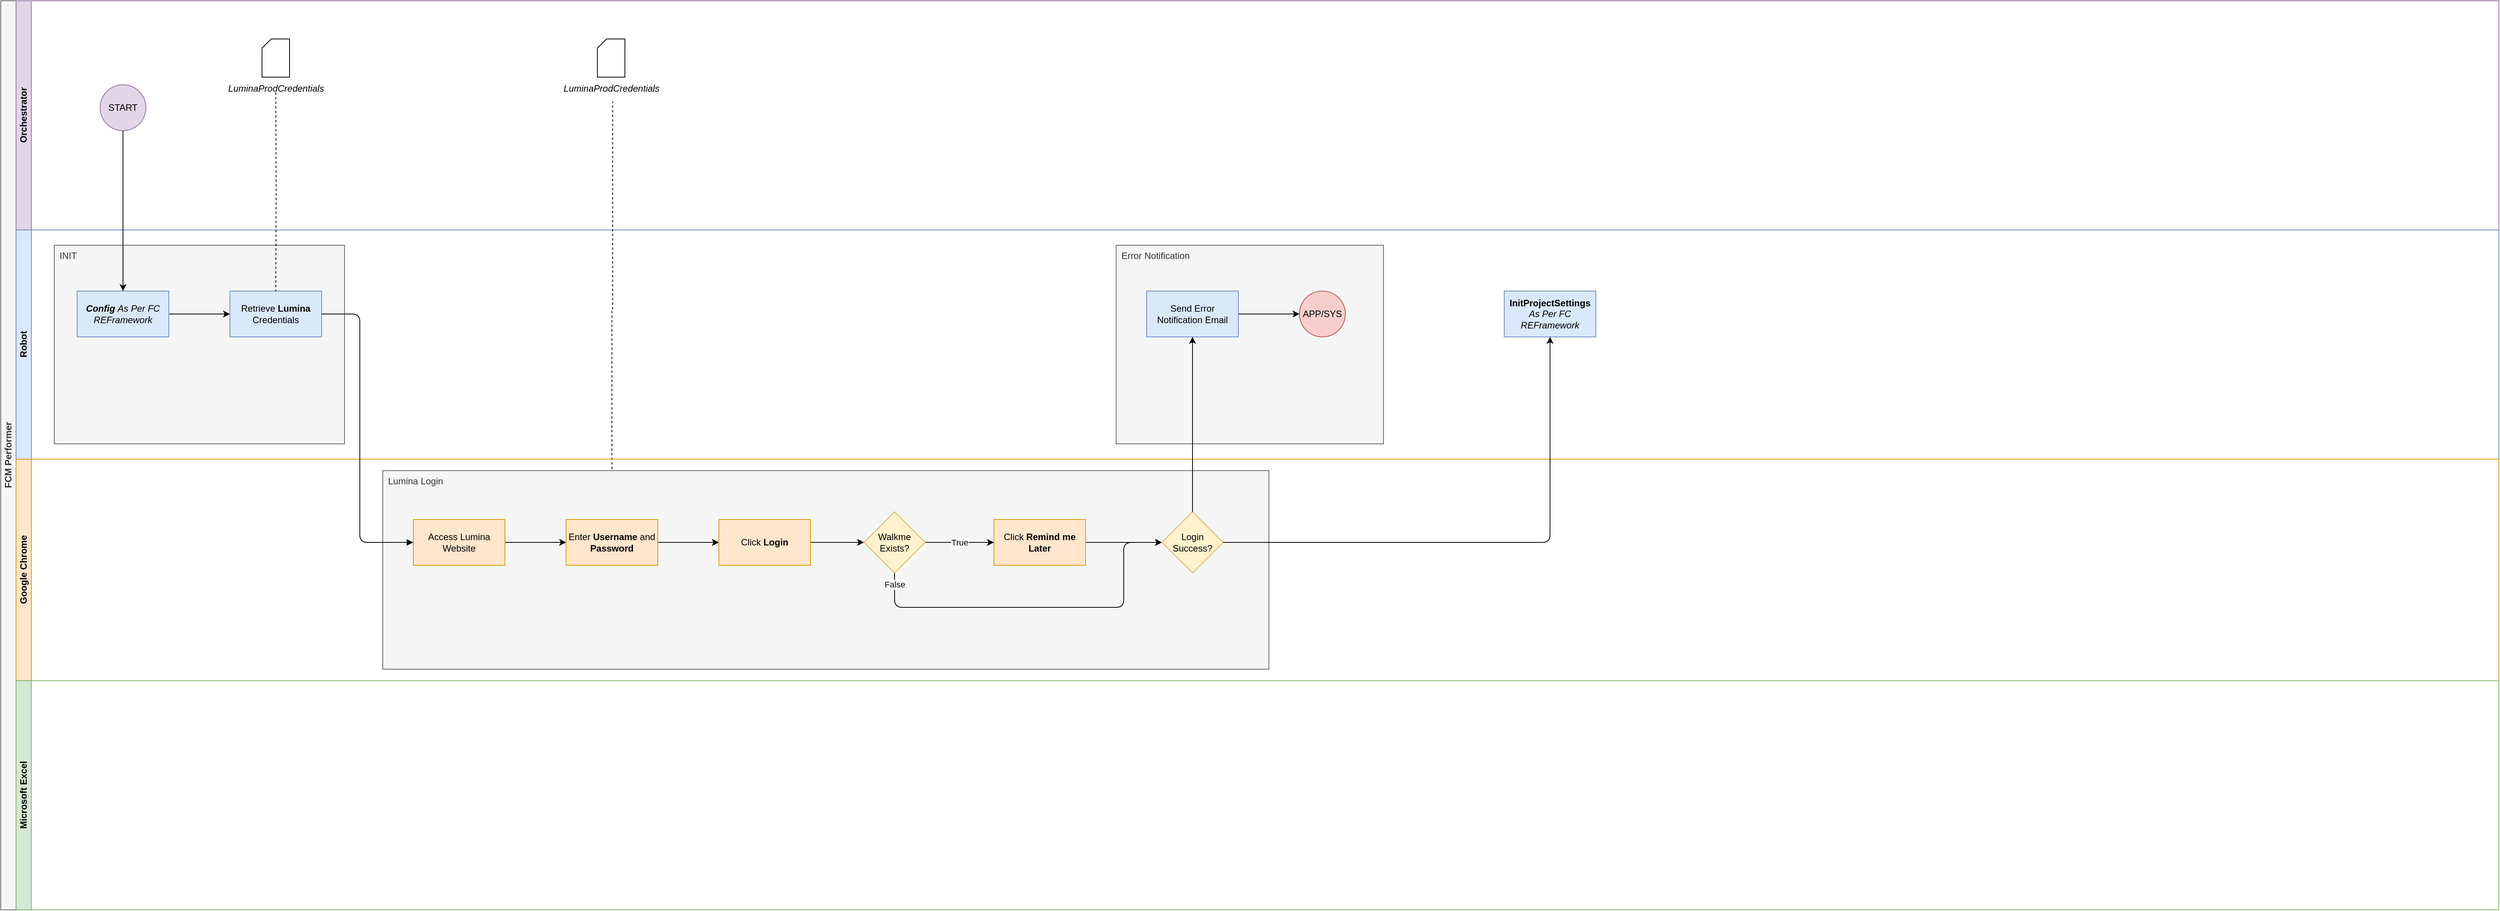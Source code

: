 <mxfile version="20.3.6" type="github" pages="3">
  <diagram id="prtHgNgQTEPvFCAcTncT" name="REFramework">
    <mxGraphModel dx="1422" dy="833" grid="1" gridSize="10" guides="1" tooltips="1" connect="1" arrows="1" fold="1" page="1" pageScale="1" pageWidth="827" pageHeight="1169" math="0" shadow="0">
      <root>
        <mxCell id="0" />
        <mxCell id="1" parent="0" />
        <mxCell id="dNxyNK7c78bLwvsdeMH5-19" value="FCM Performer" style="swimlane;html=1;childLayout=stackLayout;resizeParent=1;resizeParentMax=0;horizontal=0;startSize=20;horizontalStack=0;fillColor=#f5f5f5;strokeColor=#666666;fontColor=#333333;" parent="1" vertex="1">
          <mxGeometry x="40" y="40" width="3270" height="1190" as="geometry" />
        </mxCell>
        <mxCell id="dNxyNK7c78bLwvsdeMH5-20" value="Orchestrator" style="swimlane;html=1;startSize=20;horizontal=0;fillColor=#e1d5e7;strokeColor=#9673a6;" parent="dNxyNK7c78bLwvsdeMH5-19" vertex="1">
          <mxGeometry x="20" width="3250" height="300" as="geometry" />
        </mxCell>
        <mxCell id="2dX01dUIb2N1G-1F3EJ_-1" value="START" style="ellipse;whiteSpace=wrap;html=1;aspect=fixed;fillColor=#e1d5e7;strokeColor=#9673a6;" parent="dNxyNK7c78bLwvsdeMH5-20" vertex="1">
          <mxGeometry x="110" y="110" width="60" height="60" as="geometry" />
        </mxCell>
        <mxCell id="xDEP64Z66nsaZwxjFvu3-4" value="" style="shape=card;whiteSpace=wrap;html=1;size=12;" parent="dNxyNK7c78bLwvsdeMH5-20" vertex="1">
          <mxGeometry x="322" y="50" width="36" height="50" as="geometry" />
        </mxCell>
        <mxCell id="xDEP64Z66nsaZwxjFvu3-5" value="&lt;i&gt;LuminaProdCredentials&lt;/i&gt;" style="text;html=1;align=center;verticalAlign=middle;resizable=0;points=[];autosize=1;strokeColor=none;fillColor=none;" parent="dNxyNK7c78bLwvsdeMH5-20" vertex="1">
          <mxGeometry x="265" y="100" width="150" height="30" as="geometry" />
        </mxCell>
        <mxCell id="ORB9IlNma3MDr7hnHhmv-3" value="" style="shape=card;whiteSpace=wrap;html=1;size=12;" vertex="1" parent="dNxyNK7c78bLwvsdeMH5-20">
          <mxGeometry x="761" y="50" width="36" height="50" as="geometry" />
        </mxCell>
        <mxCell id="ORB9IlNma3MDr7hnHhmv-4" value="&lt;i&gt;LuminaProdCredentials&lt;/i&gt;" style="text;html=1;align=center;verticalAlign=middle;resizable=0;points=[];autosize=1;strokeColor=none;fillColor=none;" vertex="1" parent="dNxyNK7c78bLwvsdeMH5-20">
          <mxGeometry x="704" y="100" width="150" height="30" as="geometry" />
        </mxCell>
        <mxCell id="2dX01dUIb2N1G-1F3EJ_-10" value="Robot" style="swimlane;html=1;startSize=20;horizontal=0;fillColor=#dae8fc;strokeColor=#6c8ebf;" parent="dNxyNK7c78bLwvsdeMH5-19" vertex="1">
          <mxGeometry x="20" y="300" width="3250" height="300" as="geometry" />
        </mxCell>
        <mxCell id="ORB9IlNma3MDr7hnHhmv-28" value="Error Notification" style="rounded=0;whiteSpace=wrap;html=1;fillColor=#f5f5f5;fontColor=#333333;strokeColor=#666666;align=left;verticalAlign=top;labelPosition=center;verticalLabelPosition=middle;spacingLeft=5;" vertex="1" parent="2dX01dUIb2N1G-1F3EJ_-10">
          <mxGeometry x="1440" y="20" width="350" height="260" as="geometry" />
        </mxCell>
        <mxCell id="2dX01dUIb2N1G-1F3EJ_-6" value="INIT" style="rounded=0;whiteSpace=wrap;html=1;fillColor=#f5f5f5;fontColor=#333333;strokeColor=#666666;align=left;verticalAlign=top;labelPosition=center;verticalLabelPosition=middle;spacingLeft=5;" parent="2dX01dUIb2N1G-1F3EJ_-10" vertex="1">
          <mxGeometry x="50" y="20" width="380" height="260" as="geometry" />
        </mxCell>
        <mxCell id="xDEP64Z66nsaZwxjFvu3-2" value="" style="edgeStyle=orthogonalEdgeStyle;rounded=0;orthogonalLoop=1;jettySize=auto;html=1;" parent="2dX01dUIb2N1G-1F3EJ_-10" source="2dX01dUIb2N1G-1F3EJ_-4" target="xDEP64Z66nsaZwxjFvu3-1" edge="1">
          <mxGeometry relative="1" as="geometry" />
        </mxCell>
        <mxCell id="2dX01dUIb2N1G-1F3EJ_-4" value="&lt;i&gt;&lt;b&gt;Config&lt;/b&gt;&amp;nbsp;As Per FC REFramework&lt;/i&gt;" style="whiteSpace=wrap;html=1;fillColor=#dae8fc;strokeColor=#6c8ebf;" parent="2dX01dUIb2N1G-1F3EJ_-10" vertex="1">
          <mxGeometry x="80" y="80" width="120" height="60" as="geometry" />
        </mxCell>
        <mxCell id="xDEP64Z66nsaZwxjFvu3-1" value="Retrieve &lt;b&gt;Lumina &lt;/b&gt;Credentials" style="whiteSpace=wrap;html=1;fillColor=#dae8fc;strokeColor=#6c8ebf;" parent="2dX01dUIb2N1G-1F3EJ_-10" vertex="1">
          <mxGeometry x="280" y="80" width="120" height="60" as="geometry" />
        </mxCell>
        <mxCell id="ORB9IlNma3MDr7hnHhmv-27" value="" style="edgeStyle=orthogonalEdgeStyle;rounded=1;orthogonalLoop=1;jettySize=auto;html=1;endArrow=classic;endFill=1;" edge="1" parent="2dX01dUIb2N1G-1F3EJ_-10" source="ORB9IlNma3MDr7hnHhmv-22" target="ORB9IlNma3MDr7hnHhmv-26">
          <mxGeometry relative="1" as="geometry" />
        </mxCell>
        <mxCell id="ORB9IlNma3MDr7hnHhmv-22" value="Send Error Notification Email" style="whiteSpace=wrap;html=1;fillColor=#dae8fc;strokeColor=#6c8ebf;" vertex="1" parent="2dX01dUIb2N1G-1F3EJ_-10">
          <mxGeometry x="1480" y="80" width="120" height="60" as="geometry" />
        </mxCell>
        <mxCell id="ORB9IlNma3MDr7hnHhmv-26" value="APP/SYS" style="ellipse;whiteSpace=wrap;html=1;fillColor=#f8cecc;strokeColor=#b85450;" vertex="1" parent="2dX01dUIb2N1G-1F3EJ_-10">
          <mxGeometry x="1680" y="80" width="60" height="60" as="geometry" />
        </mxCell>
        <mxCell id="ORB9IlNma3MDr7hnHhmv-24" value="&lt;b&gt;InitProjectSettings&lt;/b&gt;&lt;br&gt;&lt;i&gt;As Per FC REFramework&lt;/i&gt;" style="whiteSpace=wrap;html=1;fillColor=#dae8fc;strokeColor=#6c8ebf;" vertex="1" parent="2dX01dUIb2N1G-1F3EJ_-10">
          <mxGeometry x="1948" y="80" width="120" height="60" as="geometry" />
        </mxCell>
        <mxCell id="ORB9IlNma3MDr7hnHhmv-6" style="edgeStyle=orthogonalEdgeStyle;rounded=0;orthogonalLoop=1;jettySize=auto;html=1;exitX=0.5;exitY=0;exitDx=0;exitDy=0;entryX=0.513;entryY=1.067;entryDx=0;entryDy=0;entryPerimeter=0;dashed=1;endArrow=none;endFill=0;" edge="1" parent="dNxyNK7c78bLwvsdeMH5-19" source="ORB9IlNma3MDr7hnHhmv-1" target="ORB9IlNma3MDr7hnHhmv-4">
          <mxGeometry relative="1" as="geometry" />
        </mxCell>
        <mxCell id="dNxyNK7c78bLwvsdeMH5-21" value="Google Chrome" style="swimlane;html=1;startSize=20;horizontal=0;fillColor=#ffe6cc;strokeColor=#d79b00;" parent="dNxyNK7c78bLwvsdeMH5-19" vertex="1">
          <mxGeometry x="20" y="600" width="3250" height="290" as="geometry">
            <mxRectangle x="20" y="300" width="1430" height="30" as="alternateBounds" />
          </mxGeometry>
        </mxCell>
        <mxCell id="ORB9IlNma3MDr7hnHhmv-15" value="Lumina Login" style="rounded=0;whiteSpace=wrap;html=1;fillColor=#f5f5f5;fontColor=#333333;strokeColor=#666666;align=left;verticalAlign=top;labelPosition=center;verticalLabelPosition=middle;spacingLeft=5;" vertex="1" parent="dNxyNK7c78bLwvsdeMH5-21">
          <mxGeometry x="480" y="15" width="1160" height="260" as="geometry" />
        </mxCell>
        <mxCell id="ORB9IlNma3MDr7hnHhmv-2" value="" style="edgeStyle=orthogonalEdgeStyle;rounded=0;orthogonalLoop=1;jettySize=auto;html=1;" edge="1" parent="dNxyNK7c78bLwvsdeMH5-21" source="xDEP64Z66nsaZwxjFvu3-7" target="ORB9IlNma3MDr7hnHhmv-1">
          <mxGeometry relative="1" as="geometry" />
        </mxCell>
        <mxCell id="xDEP64Z66nsaZwxjFvu3-7" value="Access Lumina Website" style="whiteSpace=wrap;html=1;fillColor=#ffe6cc;strokeColor=#d79b00;" parent="dNxyNK7c78bLwvsdeMH5-21" vertex="1">
          <mxGeometry x="520" y="79" width="120" height="60" as="geometry" />
        </mxCell>
        <mxCell id="ORB9IlNma3MDr7hnHhmv-8" value="" style="edgeStyle=orthogonalEdgeStyle;rounded=0;orthogonalLoop=1;jettySize=auto;html=1;endArrow=classic;endFill=1;" edge="1" parent="dNxyNK7c78bLwvsdeMH5-21" source="ORB9IlNma3MDr7hnHhmv-1" target="ORB9IlNma3MDr7hnHhmv-7">
          <mxGeometry relative="1" as="geometry" />
        </mxCell>
        <mxCell id="ORB9IlNma3MDr7hnHhmv-1" value="Enter &lt;b&gt;Username&lt;/b&gt;&amp;nbsp;and &lt;b&gt;Password&lt;/b&gt;" style="whiteSpace=wrap;html=1;fillColor=#ffe6cc;strokeColor=#d79b00;" vertex="1" parent="dNxyNK7c78bLwvsdeMH5-21">
          <mxGeometry x="720" y="79" width="120" height="60" as="geometry" />
        </mxCell>
        <mxCell id="ORB9IlNma3MDr7hnHhmv-10" value="" style="edgeStyle=orthogonalEdgeStyle;rounded=0;orthogonalLoop=1;jettySize=auto;html=1;endArrow=classic;endFill=1;" edge="1" parent="dNxyNK7c78bLwvsdeMH5-21" source="ORB9IlNma3MDr7hnHhmv-7" target="ORB9IlNma3MDr7hnHhmv-9">
          <mxGeometry relative="1" as="geometry" />
        </mxCell>
        <mxCell id="ORB9IlNma3MDr7hnHhmv-7" value="Click &lt;b&gt;Login&lt;/b&gt;" style="whiteSpace=wrap;html=1;fillColor=#ffe6cc;strokeColor=#d79b00;" vertex="1" parent="dNxyNK7c78bLwvsdeMH5-21">
          <mxGeometry x="920" y="79" width="120" height="60" as="geometry" />
        </mxCell>
        <mxCell id="ORB9IlNma3MDr7hnHhmv-12" value="True" style="edgeStyle=orthogonalEdgeStyle;rounded=0;orthogonalLoop=1;jettySize=auto;html=1;endArrow=classic;endFill=1;" edge="1" parent="dNxyNK7c78bLwvsdeMH5-21" source="ORB9IlNma3MDr7hnHhmv-9" target="ORB9IlNma3MDr7hnHhmv-11">
          <mxGeometry relative="1" as="geometry" />
        </mxCell>
        <mxCell id="ORB9IlNma3MDr7hnHhmv-17" value="False" style="edgeStyle=orthogonalEdgeStyle;rounded=1;orthogonalLoop=1;jettySize=auto;html=1;exitX=0.5;exitY=1;exitDx=0;exitDy=0;entryX=0;entryY=0.5;entryDx=0;entryDy=0;endArrow=classic;endFill=1;" edge="1" parent="dNxyNK7c78bLwvsdeMH5-21" source="ORB9IlNma3MDr7hnHhmv-9" target="ORB9IlNma3MDr7hnHhmv-13">
          <mxGeometry x="-0.938" relative="1" as="geometry">
            <Array as="points">
              <mxPoint x="1150" y="194" />
              <mxPoint x="1450" y="194" />
              <mxPoint x="1450" y="109" />
            </Array>
            <mxPoint as="offset" />
          </mxGeometry>
        </mxCell>
        <mxCell id="ORB9IlNma3MDr7hnHhmv-9" value="Walkme Exists?" style="rhombus;whiteSpace=wrap;html=1;fillColor=#fff2cc;strokeColor=#d6b656;" vertex="1" parent="dNxyNK7c78bLwvsdeMH5-21">
          <mxGeometry x="1110" y="69" width="80" height="80" as="geometry" />
        </mxCell>
        <mxCell id="ORB9IlNma3MDr7hnHhmv-14" value="" style="edgeStyle=orthogonalEdgeStyle;rounded=0;orthogonalLoop=1;jettySize=auto;html=1;endArrow=classic;endFill=1;" edge="1" parent="dNxyNK7c78bLwvsdeMH5-21" source="ORB9IlNma3MDr7hnHhmv-11" target="ORB9IlNma3MDr7hnHhmv-13">
          <mxGeometry relative="1" as="geometry" />
        </mxCell>
        <mxCell id="ORB9IlNma3MDr7hnHhmv-11" value="Click &lt;b&gt;Remind me Later&lt;/b&gt;" style="whiteSpace=wrap;html=1;fillColor=#ffe6cc;strokeColor=#d79b00;" vertex="1" parent="dNxyNK7c78bLwvsdeMH5-21">
          <mxGeometry x="1280" y="79" width="120" height="60" as="geometry" />
        </mxCell>
        <mxCell id="ORB9IlNma3MDr7hnHhmv-13" value="Login Success?" style="rhombus;whiteSpace=wrap;html=1;fillColor=#fff2cc;strokeColor=#d6b656;" vertex="1" parent="dNxyNK7c78bLwvsdeMH5-21">
          <mxGeometry x="1500" y="69" width="80" height="80" as="geometry" />
        </mxCell>
        <mxCell id="dNxyNK7c78bLwvsdeMH5-22" value="Microsoft Excel" style="swimlane;html=1;startSize=20;horizontal=0;fillColor=#d5e8d4;strokeColor=#82b366;" parent="dNxyNK7c78bLwvsdeMH5-19" vertex="1">
          <mxGeometry x="20" y="890" width="3250" height="300" as="geometry" />
        </mxCell>
        <mxCell id="2dX01dUIb2N1G-1F3EJ_-5" value="" style="edgeStyle=orthogonalEdgeStyle;rounded=0;orthogonalLoop=1;jettySize=auto;html=1;" parent="dNxyNK7c78bLwvsdeMH5-19" source="2dX01dUIb2N1G-1F3EJ_-1" target="2dX01dUIb2N1G-1F3EJ_-4" edge="1">
          <mxGeometry relative="1" as="geometry" />
        </mxCell>
        <mxCell id="xDEP64Z66nsaZwxjFvu3-6" style="edgeStyle=orthogonalEdgeStyle;rounded=0;orthogonalLoop=1;jettySize=auto;html=1;dashed=1;endArrow=none;endFill=0;" parent="dNxyNK7c78bLwvsdeMH5-19" target="xDEP64Z66nsaZwxjFvu3-1" edge="1">
          <mxGeometry relative="1" as="geometry">
            <mxPoint x="360" y="120" as="sourcePoint" />
          </mxGeometry>
        </mxCell>
        <mxCell id="xDEP64Z66nsaZwxjFvu3-8" value="" style="edgeStyle=orthogonalEdgeStyle;rounded=1;orthogonalLoop=1;jettySize=auto;html=1;endArrow=block;endFill=1;entryX=0;entryY=0.5;entryDx=0;entryDy=0;" parent="dNxyNK7c78bLwvsdeMH5-19" source="xDEP64Z66nsaZwxjFvu3-1" target="xDEP64Z66nsaZwxjFvu3-7" edge="1">
          <mxGeometry relative="1" as="geometry">
            <Array as="points">
              <mxPoint x="470" y="410" />
              <mxPoint x="470" y="709" />
            </Array>
          </mxGeometry>
        </mxCell>
        <mxCell id="ORB9IlNma3MDr7hnHhmv-23" value="" style="edgeStyle=orthogonalEdgeStyle;rounded=1;orthogonalLoop=1;jettySize=auto;html=1;endArrow=classic;endFill=1;" edge="1" parent="dNxyNK7c78bLwvsdeMH5-19" source="ORB9IlNma3MDr7hnHhmv-13" target="ORB9IlNma3MDr7hnHhmv-22">
          <mxGeometry relative="1" as="geometry" />
        </mxCell>
        <mxCell id="ORB9IlNma3MDr7hnHhmv-25" value="" style="edgeStyle=orthogonalEdgeStyle;rounded=1;orthogonalLoop=1;jettySize=auto;html=1;endArrow=classic;endFill=1;" edge="1" parent="dNxyNK7c78bLwvsdeMH5-19" source="ORB9IlNma3MDr7hnHhmv-13" target="ORB9IlNma3MDr7hnHhmv-24">
          <mxGeometry relative="1" as="geometry" />
        </mxCell>
      </root>
    </mxGraphModel>
  </diagram>
  <diagram id="TY8jbvBD_xymJ-lOA-qY" name="BRE">
    <mxGraphModel dx="1422" dy="833" grid="1" gridSize="10" guides="1" tooltips="1" connect="1" arrows="1" fold="1" page="1" pageScale="1" pageWidth="850" pageHeight="1100" math="0" shadow="0">
      <root>
        <mxCell id="0" />
        <mxCell id="1" parent="0" />
      </root>
    </mxGraphModel>
  </diagram>
  <diagram id="qjs82m4adEWZAMATdJG2" name="APP/SYS">
    <mxGraphModel dx="1422" dy="833" grid="1" gridSize="10" guides="1" tooltips="1" connect="1" arrows="1" fold="1" page="1" pageScale="1" pageWidth="850" pageHeight="1100" math="0" shadow="0">
      <root>
        <mxCell id="0" />
        <mxCell id="1" parent="0" />
      </root>
    </mxGraphModel>
  </diagram>
</mxfile>
